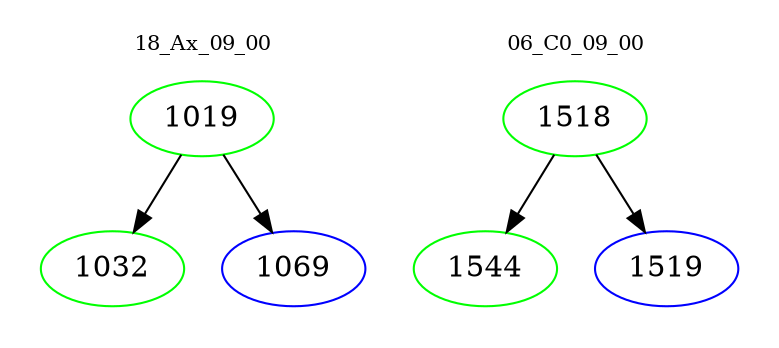 digraph{
subgraph cluster_0 {
color = white
label = "18_Ax_09_00";
fontsize=10;
T0_1019 [label="1019", color="green"]
T0_1019 -> T0_1032 [color="black"]
T0_1032 [label="1032", color="green"]
T0_1019 -> T0_1069 [color="black"]
T0_1069 [label="1069", color="blue"]
}
subgraph cluster_1 {
color = white
label = "06_C0_09_00";
fontsize=10;
T1_1518 [label="1518", color="green"]
T1_1518 -> T1_1544 [color="black"]
T1_1544 [label="1544", color="green"]
T1_1518 -> T1_1519 [color="black"]
T1_1519 [label="1519", color="blue"]
}
}
